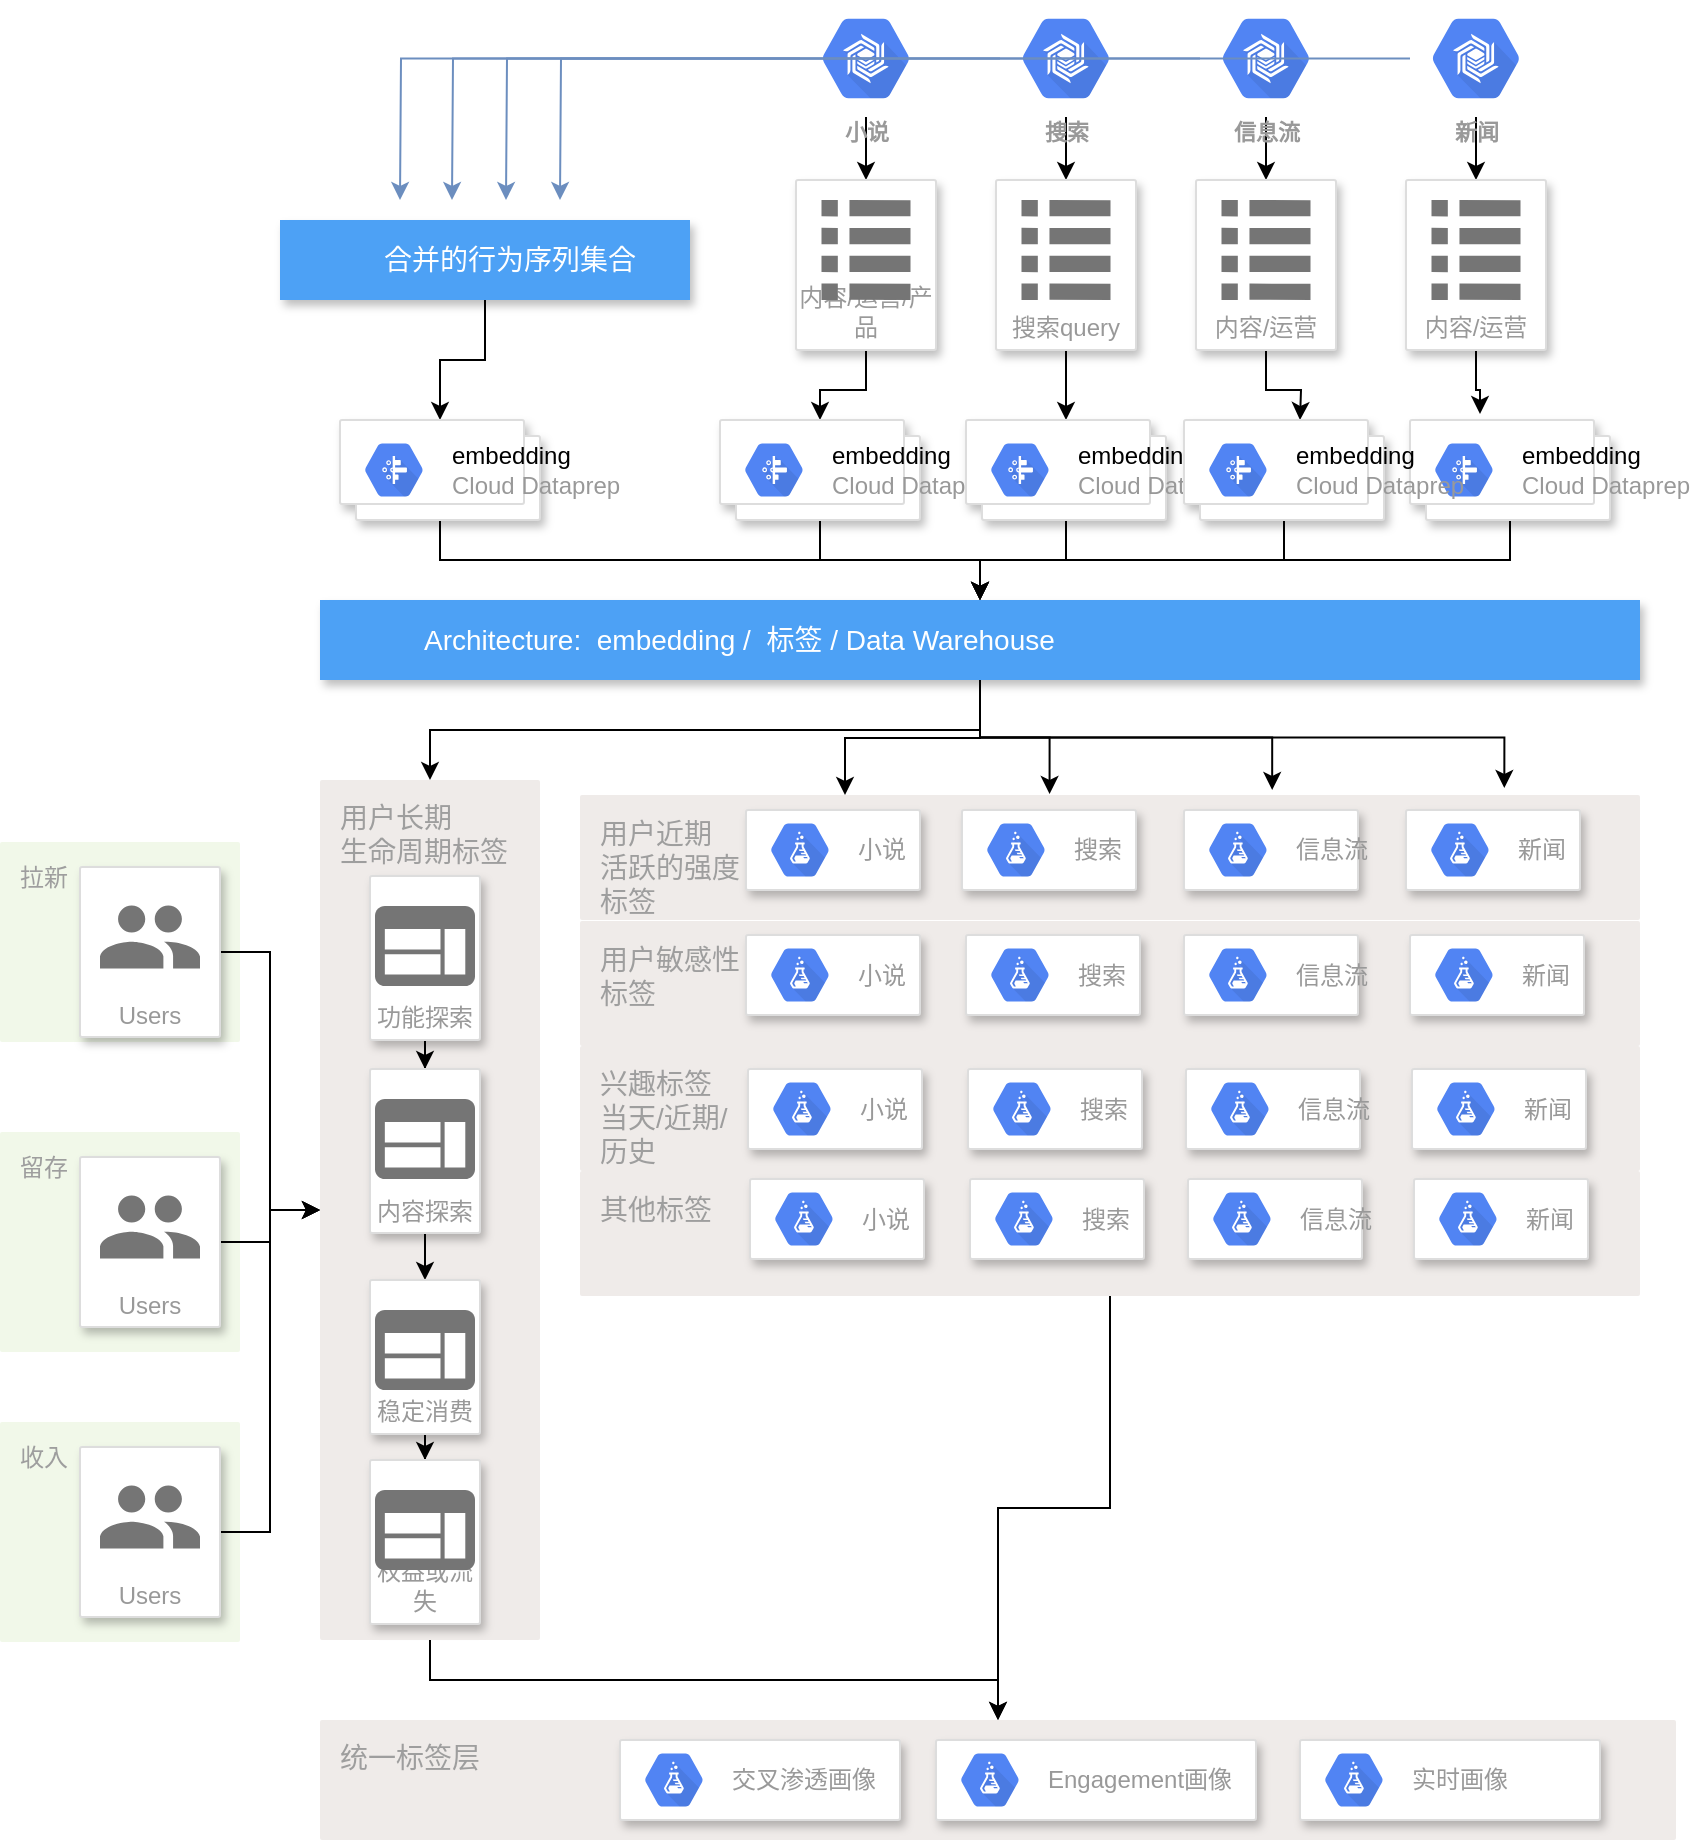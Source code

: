 <mxfile version="15.7.3" type="github">
  <diagram id="f106602c-feb2-e66a-4537-3a34d633f6aa" name="Page-1">
    <mxGraphModel dx="1387" dy="1957" grid="1" gridSize="10" guides="1" tooltips="1" connect="1" arrows="1" fold="1" page="1" pageScale="1" pageWidth="1169" pageHeight="827" background="none" math="0" shadow="0">
      <root>
        <mxCell id="0" />
        <mxCell id="1" parent="0" />
        <mxCell id="707" value="拉新" style="rounded=1;absoluteArcSize=1;arcSize=2;html=1;strokeColor=none;gradientColor=none;shadow=0;dashed=0;strokeColor=none;fontSize=12;fontColor=#9E9E9E;align=left;verticalAlign=top;spacing=10;spacingTop=-4;fillColor=#F1F8E9;" parent="1" vertex="1">
          <mxGeometry x="120" y="271" width="120" height="100" as="geometry" />
        </mxCell>
        <mxCell id="ImsG6VLnodtmkn8iDG3J-823" style="edgeStyle=orthogonalEdgeStyle;rounded=0;orthogonalLoop=1;jettySize=auto;html=1;entryX=0.25;entryY=0;entryDx=0;entryDy=0;entryPerimeter=0;fontSize=14;" edge="1" parent="1" source="2" target="ImsG6VLnodtmkn8iDG3J-811">
          <mxGeometry relative="1" as="geometry">
            <Array as="points">
              <mxPoint x="610" y="219" />
              <mxPoint x="543" y="219" />
            </Array>
          </mxGeometry>
        </mxCell>
        <mxCell id="ImsG6VLnodtmkn8iDG3J-825" style="edgeStyle=orthogonalEdgeStyle;rounded=0;orthogonalLoop=1;jettySize=auto;html=1;fontSize=14;entryX=0.653;entryY=-0.04;entryDx=0;entryDy=0;entryPerimeter=0;" edge="1" parent="1" source="2" target="ImsG6VLnodtmkn8iDG3J-811">
          <mxGeometry relative="1" as="geometry">
            <mxPoint x="756" y="223" as="targetPoint" />
          </mxGeometry>
        </mxCell>
        <mxCell id="ImsG6VLnodtmkn8iDG3J-827" style="edgeStyle=orthogonalEdgeStyle;rounded=0;orthogonalLoop=1;jettySize=auto;html=1;entryX=0.872;entryY=-0.056;entryDx=0;entryDy=0;entryPerimeter=0;fontSize=14;" edge="1" parent="1" source="2" target="ImsG6VLnodtmkn8iDG3J-811">
          <mxGeometry relative="1" as="geometry" />
        </mxCell>
        <mxCell id="ImsG6VLnodtmkn8iDG3J-828" style="edgeStyle=orthogonalEdgeStyle;rounded=0;orthogonalLoop=1;jettySize=auto;html=1;fontSize=14;entryX=0.443;entryY=-0.008;entryDx=0;entryDy=0;entryPerimeter=0;" edge="1" parent="1" source="2" target="ImsG6VLnodtmkn8iDG3J-811">
          <mxGeometry relative="1" as="geometry">
            <mxPoint x="610" y="220" as="targetPoint" />
          </mxGeometry>
        </mxCell>
        <mxCell id="ImsG6VLnodtmkn8iDG3J-829" style="edgeStyle=orthogonalEdgeStyle;rounded=0;orthogonalLoop=1;jettySize=auto;html=1;entryX=0.5;entryY=0;entryDx=0;entryDy=0;entryPerimeter=0;fontSize=14;" edge="1" parent="1" source="2" target="ImsG6VLnodtmkn8iDG3J-796">
          <mxGeometry relative="1" as="geometry" />
        </mxCell>
        <mxCell id="2" value="Architecture: &amp;nbsp;embedding / &amp;nbsp;标签 / Data Warehouse" style="fillColor=#4DA1F5;strokeColor=none;shadow=1;gradientColor=none;fontSize=14;align=left;spacingLeft=50;fontColor=#ffffff;html=1;" parent="1" vertex="1">
          <mxGeometry x="280" y="150" width="660" height="40" as="geometry" />
        </mxCell>
        <mxCell id="ImsG6VLnodtmkn8iDG3J-730" style="edgeStyle=orthogonalEdgeStyle;rounded=0;orthogonalLoop=1;jettySize=auto;html=1;fillColor=#dae8fc;strokeColor=#6c8ebf;" edge="1" parent="1" source="ImsG6VLnodtmkn8iDG3J-719">
          <mxGeometry relative="1" as="geometry">
            <mxPoint x="320" y="-50" as="targetPoint" />
          </mxGeometry>
        </mxCell>
        <mxCell id="ImsG6VLnodtmkn8iDG3J-762" value="" style="edgeStyle=orthogonalEdgeStyle;rounded=0;orthogonalLoop=1;jettySize=auto;html=1;" edge="1" parent="1" source="ImsG6VLnodtmkn8iDG3J-719" target="ImsG6VLnodtmkn8iDG3J-736">
          <mxGeometry relative="1" as="geometry" />
        </mxCell>
        <mxCell id="ImsG6VLnodtmkn8iDG3J-719" value="小说" style="sketch=0;html=1;fillColor=#5184F3;strokeColor=none;verticalAlign=top;labelPosition=center;verticalLabelPosition=bottom;align=center;spacingTop=-6;fontSize=11;fontStyle=1;fontColor=#999999;shape=mxgraph.gcp2.hexIcon;prIcon=cloud_bigtable" vertex="1" parent="1">
          <mxGeometry x="520" y="-150" width="66" height="58.5" as="geometry" />
        </mxCell>
        <mxCell id="ImsG6VLnodtmkn8iDG3J-727" style="edgeStyle=orthogonalEdgeStyle;rounded=0;orthogonalLoop=1;jettySize=auto;html=1;fillColor=#dae8fc;strokeColor=#6c8ebf;" edge="1" parent="1" source="ImsG6VLnodtmkn8iDG3J-722">
          <mxGeometry relative="1" as="geometry">
            <mxPoint x="346" y="-50" as="targetPoint" />
          </mxGeometry>
        </mxCell>
        <mxCell id="ImsG6VLnodtmkn8iDG3J-763" value="" style="edgeStyle=orthogonalEdgeStyle;rounded=0;orthogonalLoop=1;jettySize=auto;html=1;" edge="1" parent="1" source="ImsG6VLnodtmkn8iDG3J-722" target="ImsG6VLnodtmkn8iDG3J-738">
          <mxGeometry relative="1" as="geometry" />
        </mxCell>
        <mxCell id="ImsG6VLnodtmkn8iDG3J-722" value="搜索" style="sketch=0;html=1;fillColor=#5184F3;strokeColor=none;verticalAlign=top;labelPosition=center;verticalLabelPosition=bottom;align=center;spacingTop=-6;fontSize=11;fontStyle=1;fontColor=#999999;shape=mxgraph.gcp2.hexIcon;prIcon=cloud_bigtable" vertex="1" parent="1">
          <mxGeometry x="620" y="-150" width="66" height="58.5" as="geometry" />
        </mxCell>
        <mxCell id="ImsG6VLnodtmkn8iDG3J-728" style="edgeStyle=orthogonalEdgeStyle;rounded=0;orthogonalLoop=1;jettySize=auto;html=1;fillColor=#dae8fc;strokeColor=#6c8ebf;" edge="1" parent="1" source="ImsG6VLnodtmkn8iDG3J-723">
          <mxGeometry relative="1" as="geometry">
            <mxPoint x="373" y="-50" as="targetPoint" />
          </mxGeometry>
        </mxCell>
        <mxCell id="ImsG6VLnodtmkn8iDG3J-764" value="" style="edgeStyle=orthogonalEdgeStyle;rounded=0;orthogonalLoop=1;jettySize=auto;html=1;" edge="1" parent="1" source="ImsG6VLnodtmkn8iDG3J-723" target="ImsG6VLnodtmkn8iDG3J-740">
          <mxGeometry relative="1" as="geometry" />
        </mxCell>
        <mxCell id="ImsG6VLnodtmkn8iDG3J-723" value="信息流" style="sketch=0;html=1;fillColor=#5184F3;strokeColor=none;verticalAlign=top;labelPosition=center;verticalLabelPosition=bottom;align=center;spacingTop=-6;fontSize=11;fontStyle=1;fontColor=#999999;shape=mxgraph.gcp2.hexIcon;prIcon=cloud_bigtable" vertex="1" parent="1">
          <mxGeometry x="720" y="-150" width="66" height="58.5" as="geometry" />
        </mxCell>
        <mxCell id="ImsG6VLnodtmkn8iDG3J-729" style="edgeStyle=orthogonalEdgeStyle;rounded=0;orthogonalLoop=1;jettySize=auto;html=1;fillColor=#dae8fc;strokeColor=#6c8ebf;" edge="1" parent="1" source="ImsG6VLnodtmkn8iDG3J-724">
          <mxGeometry relative="1" as="geometry">
            <mxPoint x="400" y="-50" as="targetPoint" />
          </mxGeometry>
        </mxCell>
        <mxCell id="ImsG6VLnodtmkn8iDG3J-765" value="" style="edgeStyle=orthogonalEdgeStyle;rounded=0;orthogonalLoop=1;jettySize=auto;html=1;" edge="1" parent="1" source="ImsG6VLnodtmkn8iDG3J-724" target="ImsG6VLnodtmkn8iDG3J-742">
          <mxGeometry relative="1" as="geometry" />
        </mxCell>
        <mxCell id="ImsG6VLnodtmkn8iDG3J-724" value="新闻" style="sketch=0;html=1;fillColor=#5184F3;strokeColor=none;verticalAlign=top;labelPosition=center;verticalLabelPosition=bottom;align=center;spacingTop=-6;fontSize=11;fontStyle=1;fontColor=#999999;shape=mxgraph.gcp2.hexIcon;prIcon=cloud_bigtable" vertex="1" parent="1">
          <mxGeometry x="825" y="-150" width="66" height="58.5" as="geometry" />
        </mxCell>
        <mxCell id="ImsG6VLnodtmkn8iDG3J-772" value="" style="edgeStyle=orthogonalEdgeStyle;rounded=0;orthogonalLoop=1;jettySize=auto;html=1;" edge="1" parent="1" source="ImsG6VLnodtmkn8iDG3J-725" target="ImsG6VLnodtmkn8iDG3J-746">
          <mxGeometry relative="1" as="geometry" />
        </mxCell>
        <mxCell id="ImsG6VLnodtmkn8iDG3J-725" value="合并的行为序列集合" style="fillColor=#4DA1F5;strokeColor=none;shadow=1;gradientColor=none;fontSize=14;align=left;spacingLeft=50;fontColor=#ffffff;html=1;" vertex="1" parent="1">
          <mxGeometry x="260" y="-40" width="205" height="40" as="geometry" />
        </mxCell>
        <mxCell id="ImsG6VLnodtmkn8iDG3J-766" value="" style="edgeStyle=orthogonalEdgeStyle;rounded=0;orthogonalLoop=1;jettySize=auto;html=1;" edge="1" parent="1" source="ImsG6VLnodtmkn8iDG3J-736" target="ImsG6VLnodtmkn8iDG3J-760">
          <mxGeometry relative="1" as="geometry" />
        </mxCell>
        <mxCell id="ImsG6VLnodtmkn8iDG3J-736" value="内容/运营/产品" style="strokeColor=#dddddd;shadow=1;strokeWidth=1;rounded=1;absoluteArcSize=1;arcSize=2;labelPosition=center;verticalLabelPosition=middle;align=center;verticalAlign=bottom;spacingLeft=0;fontColor=#999999;fontSize=12;whiteSpace=wrap;spacingBottom=2;" vertex="1" parent="1">
          <mxGeometry x="518" y="-60" width="70" height="85" as="geometry" />
        </mxCell>
        <mxCell id="ImsG6VLnodtmkn8iDG3J-737" value="" style="sketch=0;dashed=0;connectable=0;html=1;fillColor=#757575;strokeColor=none;shape=mxgraph.gcp2.list;part=1;align=left;" vertex="1" parent="ImsG6VLnodtmkn8iDG3J-736">
          <mxGeometry x="0.5" width="44.5" height="50" relative="1" as="geometry">
            <mxPoint x="-22.25" y="10" as="offset" />
          </mxGeometry>
        </mxCell>
        <mxCell id="ImsG6VLnodtmkn8iDG3J-777" value="" style="edgeStyle=orthogonalEdgeStyle;rounded=0;orthogonalLoop=1;jettySize=auto;html=1;" edge="1" parent="1" source="ImsG6VLnodtmkn8iDG3J-738" target="ImsG6VLnodtmkn8iDG3J-773">
          <mxGeometry relative="1" as="geometry" />
        </mxCell>
        <mxCell id="ImsG6VLnodtmkn8iDG3J-738" value="搜索query" style="strokeColor=#dddddd;shadow=1;strokeWidth=1;rounded=1;absoluteArcSize=1;arcSize=2;labelPosition=center;verticalLabelPosition=middle;align=center;verticalAlign=bottom;spacingLeft=0;fontColor=#999999;fontSize=12;whiteSpace=wrap;spacingBottom=2;" vertex="1" parent="1">
          <mxGeometry x="618" y="-60" width="70" height="85" as="geometry" />
        </mxCell>
        <mxCell id="ImsG6VLnodtmkn8iDG3J-739" value="" style="sketch=0;dashed=0;connectable=0;html=1;fillColor=#757575;strokeColor=none;shape=mxgraph.gcp2.list;part=1;align=left;" vertex="1" parent="ImsG6VLnodtmkn8iDG3J-738">
          <mxGeometry x="0.5" width="44.5" height="50" relative="1" as="geometry">
            <mxPoint x="-22.25" y="10" as="offset" />
          </mxGeometry>
        </mxCell>
        <mxCell id="ImsG6VLnodtmkn8iDG3J-768" value="" style="edgeStyle=orthogonalEdgeStyle;rounded=0;orthogonalLoop=1;jettySize=auto;html=1;" edge="1" parent="1" source="ImsG6VLnodtmkn8iDG3J-740">
          <mxGeometry relative="1" as="geometry">
            <mxPoint x="770" y="60" as="targetPoint" />
          </mxGeometry>
        </mxCell>
        <mxCell id="ImsG6VLnodtmkn8iDG3J-740" value="内容/运营" style="strokeColor=#dddddd;shadow=1;strokeWidth=1;rounded=1;absoluteArcSize=1;arcSize=2;labelPosition=center;verticalLabelPosition=middle;align=center;verticalAlign=bottom;spacingLeft=0;fontColor=#999999;fontSize=12;whiteSpace=wrap;spacingBottom=2;" vertex="1" parent="1">
          <mxGeometry x="718" y="-60" width="70" height="85" as="geometry" />
        </mxCell>
        <mxCell id="ImsG6VLnodtmkn8iDG3J-741" value="" style="sketch=0;dashed=0;connectable=0;html=1;fillColor=#757575;strokeColor=none;shape=mxgraph.gcp2.list;part=1;align=left;" vertex="1" parent="ImsG6VLnodtmkn8iDG3J-740">
          <mxGeometry x="0.5" width="44.5" height="50" relative="1" as="geometry">
            <mxPoint x="-22.25" y="10" as="offset" />
          </mxGeometry>
        </mxCell>
        <mxCell id="ImsG6VLnodtmkn8iDG3J-771" style="edgeStyle=orthogonalEdgeStyle;rounded=0;orthogonalLoop=1;jettySize=auto;html=1;entryX=0.35;entryY=-0.06;entryDx=0;entryDy=0;entryPerimeter=0;" edge="1" parent="1" source="ImsG6VLnodtmkn8iDG3J-742" target="ImsG6VLnodtmkn8iDG3J-754">
          <mxGeometry relative="1" as="geometry" />
        </mxCell>
        <mxCell id="ImsG6VLnodtmkn8iDG3J-742" value="内容/运营" style="strokeColor=#dddddd;shadow=1;strokeWidth=1;rounded=1;absoluteArcSize=1;arcSize=2;labelPosition=center;verticalLabelPosition=middle;align=center;verticalAlign=bottom;spacingLeft=0;fontColor=#999999;fontSize=12;whiteSpace=wrap;spacingBottom=2;" vertex="1" parent="1">
          <mxGeometry x="823" y="-60" width="70" height="85" as="geometry" />
        </mxCell>
        <mxCell id="ImsG6VLnodtmkn8iDG3J-743" value="" style="sketch=0;dashed=0;connectable=0;html=1;fillColor=#757575;strokeColor=none;shape=mxgraph.gcp2.list;part=1;align=left;" vertex="1" parent="ImsG6VLnodtmkn8iDG3J-742">
          <mxGeometry x="0.5" width="44.5" height="50" relative="1" as="geometry">
            <mxPoint x="-22.25" y="10" as="offset" />
          </mxGeometry>
        </mxCell>
        <mxCell id="ImsG6VLnodtmkn8iDG3J-791" value="" style="edgeStyle=orthogonalEdgeStyle;rounded=0;orthogonalLoop=1;jettySize=auto;html=1;" edge="1" parent="1" source="ImsG6VLnodtmkn8iDG3J-746" target="2">
          <mxGeometry relative="1" as="geometry" />
        </mxCell>
        <mxCell id="ImsG6VLnodtmkn8iDG3J-746" value="" style="shape=mxgraph.gcp2.doubleRect;strokeColor=#dddddd;shadow=1;strokeWidth=1;align=left;" vertex="1" parent="1">
          <mxGeometry x="290" y="60" width="100" height="50" as="geometry" />
        </mxCell>
        <mxCell id="ImsG6VLnodtmkn8iDG3J-747" value="&lt;font color=&quot;#000000&quot;&gt;&lt;span&gt;embedding&lt;/span&gt;&lt;/font&gt;&lt;br&gt;Cloud Dataprep" style="sketch=0;dashed=0;connectable=0;html=1;fillColor=#5184F3;strokeColor=none;shape=mxgraph.gcp2.hexIcon;prIcon=cloud_dataprep;part=1;labelPosition=right;verticalLabelPosition=middle;align=left;verticalAlign=middle;spacingLeft=5;fontColor=#999999;fontSize=12;" vertex="1" parent="ImsG6VLnodtmkn8iDG3J-746">
          <mxGeometry y="0.5" width="44" height="39" relative="1" as="geometry">
            <mxPoint x="5" y="-19.5" as="offset" />
          </mxGeometry>
        </mxCell>
        <mxCell id="ImsG6VLnodtmkn8iDG3J-795" value="" style="edgeStyle=orthogonalEdgeStyle;rounded=0;orthogonalLoop=1;jettySize=auto;html=1;" edge="1" parent="1" source="ImsG6VLnodtmkn8iDG3J-754" target="2">
          <mxGeometry relative="1" as="geometry" />
        </mxCell>
        <mxCell id="ImsG6VLnodtmkn8iDG3J-754" value="" style="shape=mxgraph.gcp2.doubleRect;strokeColor=#dddddd;shadow=1;strokeWidth=1;align=left;" vertex="1" parent="1">
          <mxGeometry x="825" y="60" width="100" height="50" as="geometry" />
        </mxCell>
        <mxCell id="ImsG6VLnodtmkn8iDG3J-755" value="&lt;font color=&quot;#000000&quot;&gt;&lt;span&gt;embedding&lt;/span&gt;&lt;/font&gt;&lt;br&gt;Cloud Dataprep" style="sketch=0;dashed=0;connectable=0;html=1;fillColor=#5184F3;strokeColor=none;shape=mxgraph.gcp2.hexIcon;prIcon=cloud_dataprep;part=1;labelPosition=right;verticalLabelPosition=middle;align=left;verticalAlign=middle;spacingLeft=5;fontColor=#999999;fontSize=12;" vertex="1" parent="ImsG6VLnodtmkn8iDG3J-754">
          <mxGeometry y="0.5" width="44" height="39" relative="1" as="geometry">
            <mxPoint x="5" y="-19.5" as="offset" />
          </mxGeometry>
        </mxCell>
        <mxCell id="ImsG6VLnodtmkn8iDG3J-792" value="" style="edgeStyle=orthogonalEdgeStyle;rounded=0;orthogonalLoop=1;jettySize=auto;html=1;" edge="1" parent="1" source="ImsG6VLnodtmkn8iDG3J-760" target="2">
          <mxGeometry relative="1" as="geometry" />
        </mxCell>
        <mxCell id="ImsG6VLnodtmkn8iDG3J-760" value="" style="shape=mxgraph.gcp2.doubleRect;strokeColor=#dddddd;shadow=1;strokeWidth=1;align=left;" vertex="1" parent="1">
          <mxGeometry x="480" y="60" width="100" height="50" as="geometry" />
        </mxCell>
        <mxCell id="ImsG6VLnodtmkn8iDG3J-761" value="&lt;font color=&quot;#000000&quot;&gt;&lt;span&gt;embedding&lt;/span&gt;&lt;/font&gt;&lt;br&gt;Cloud Dataprep" style="sketch=0;dashed=0;connectable=0;html=1;fillColor=#5184F3;strokeColor=none;shape=mxgraph.gcp2.hexIcon;prIcon=cloud_dataprep;part=1;labelPosition=right;verticalLabelPosition=middle;align=left;verticalAlign=middle;spacingLeft=5;fontColor=#999999;fontSize=12;" vertex="1" parent="ImsG6VLnodtmkn8iDG3J-760">
          <mxGeometry y="0.5" width="44" height="39" relative="1" as="geometry">
            <mxPoint x="5" y="-19.5" as="offset" />
          </mxGeometry>
        </mxCell>
        <mxCell id="ImsG6VLnodtmkn8iDG3J-793" value="" style="edgeStyle=orthogonalEdgeStyle;rounded=0;orthogonalLoop=1;jettySize=auto;html=1;" edge="1" parent="1" source="ImsG6VLnodtmkn8iDG3J-773" target="2">
          <mxGeometry relative="1" as="geometry" />
        </mxCell>
        <mxCell id="ImsG6VLnodtmkn8iDG3J-773" value="" style="shape=mxgraph.gcp2.doubleRect;strokeColor=#dddddd;shadow=1;strokeWidth=1;align=left;" vertex="1" parent="1">
          <mxGeometry x="603" y="60" width="100" height="50" as="geometry" />
        </mxCell>
        <mxCell id="ImsG6VLnodtmkn8iDG3J-774" value="&lt;font color=&quot;#000000&quot;&gt;&lt;span&gt;embedding&lt;/span&gt;&lt;/font&gt;&lt;br&gt;Cloud Dataprep" style="sketch=0;dashed=0;connectable=0;html=1;fillColor=#5184F3;strokeColor=none;shape=mxgraph.gcp2.hexIcon;prIcon=cloud_dataprep;part=1;labelPosition=right;verticalLabelPosition=middle;align=left;verticalAlign=middle;spacingLeft=5;fontColor=#999999;fontSize=12;" vertex="1" parent="ImsG6VLnodtmkn8iDG3J-773">
          <mxGeometry y="0.5" width="44" height="39" relative="1" as="geometry">
            <mxPoint x="5" y="-19.5" as="offset" />
          </mxGeometry>
        </mxCell>
        <mxCell id="ImsG6VLnodtmkn8iDG3J-794" value="" style="edgeStyle=orthogonalEdgeStyle;rounded=0;orthogonalLoop=1;jettySize=auto;html=1;" edge="1" parent="1" source="ImsG6VLnodtmkn8iDG3J-775" target="2">
          <mxGeometry relative="1" as="geometry" />
        </mxCell>
        <mxCell id="ImsG6VLnodtmkn8iDG3J-775" value="" style="shape=mxgraph.gcp2.doubleRect;strokeColor=#dddddd;shadow=1;strokeWidth=1;align=left;" vertex="1" parent="1">
          <mxGeometry x="712" y="60" width="100" height="50" as="geometry" />
        </mxCell>
        <mxCell id="ImsG6VLnodtmkn8iDG3J-776" value="&lt;font color=&quot;#000000&quot;&gt;&lt;span&gt;embedding&lt;/span&gt;&lt;/font&gt;&lt;br&gt;Cloud Dataprep" style="sketch=0;dashed=0;connectable=0;html=1;fillColor=#5184F3;strokeColor=none;shape=mxgraph.gcp2.hexIcon;prIcon=cloud_dataprep;part=1;labelPosition=right;verticalLabelPosition=middle;align=left;verticalAlign=middle;spacingLeft=5;fontColor=#999999;fontSize=12;" vertex="1" parent="ImsG6VLnodtmkn8iDG3J-775">
          <mxGeometry y="0.5" width="44" height="39" relative="1" as="geometry">
            <mxPoint x="5" y="-19.5" as="offset" />
          </mxGeometry>
        </mxCell>
        <mxCell id="ImsG6VLnodtmkn8iDG3J-866" style="edgeStyle=orthogonalEdgeStyle;rounded=0;orthogonalLoop=1;jettySize=auto;html=1;entryX=0;entryY=0.5;entryDx=0;entryDy=0;entryPerimeter=0;fontSize=14;" edge="1" parent="1" source="ImsG6VLnodtmkn8iDG3J-780" target="ImsG6VLnodtmkn8iDG3J-796">
          <mxGeometry relative="1" as="geometry" />
        </mxCell>
        <mxCell id="ImsG6VLnodtmkn8iDG3J-780" value="Users" style="strokeColor=#dddddd;shadow=1;strokeWidth=1;rounded=1;absoluteArcSize=1;arcSize=2;labelPosition=center;verticalLabelPosition=middle;align=center;verticalAlign=bottom;spacingLeft=0;fontColor=#999999;fontSize=12;whiteSpace=wrap;spacingBottom=2;" vertex="1" parent="1">
          <mxGeometry x="160" y="283.5" width="70" height="85" as="geometry" />
        </mxCell>
        <mxCell id="ImsG6VLnodtmkn8iDG3J-781" value="" style="sketch=0;dashed=0;connectable=0;html=1;fillColor=#757575;strokeColor=none;shape=mxgraph.gcp2.users;part=1;align=left;" vertex="1" parent="ImsG6VLnodtmkn8iDG3J-780">
          <mxGeometry x="0.5" width="50" height="31.5" relative="1" as="geometry">
            <mxPoint x="-25" y="19.25" as="offset" />
          </mxGeometry>
        </mxCell>
        <mxCell id="ImsG6VLnodtmkn8iDG3J-782" value="留存" style="rounded=1;absoluteArcSize=1;arcSize=2;html=1;strokeColor=none;gradientColor=none;shadow=0;dashed=0;strokeColor=none;fontSize=12;fontColor=#9E9E9E;align=left;verticalAlign=top;spacing=10;spacingTop=-4;fillColor=#F1F8E9;" vertex="1" parent="1">
          <mxGeometry x="120" y="416" width="120" height="110" as="geometry" />
        </mxCell>
        <mxCell id="ImsG6VLnodtmkn8iDG3J-865" style="edgeStyle=orthogonalEdgeStyle;rounded=0;orthogonalLoop=1;jettySize=auto;html=1;entryX=0;entryY=0.5;entryDx=0;entryDy=0;entryPerimeter=0;fontSize=14;" edge="1" parent="1" source="ImsG6VLnodtmkn8iDG3J-783" target="ImsG6VLnodtmkn8iDG3J-796">
          <mxGeometry relative="1" as="geometry" />
        </mxCell>
        <mxCell id="ImsG6VLnodtmkn8iDG3J-783" value="Users" style="strokeColor=#dddddd;shadow=1;strokeWidth=1;rounded=1;absoluteArcSize=1;arcSize=2;labelPosition=center;verticalLabelPosition=middle;align=center;verticalAlign=bottom;spacingLeft=0;fontColor=#999999;fontSize=12;whiteSpace=wrap;spacingBottom=2;" vertex="1" parent="1">
          <mxGeometry x="160" y="428.5" width="70" height="85" as="geometry" />
        </mxCell>
        <mxCell id="ImsG6VLnodtmkn8iDG3J-784" value="" style="sketch=0;dashed=0;connectable=0;html=1;fillColor=#757575;strokeColor=none;shape=mxgraph.gcp2.users;part=1;align=left;" vertex="1" parent="ImsG6VLnodtmkn8iDG3J-783">
          <mxGeometry x="0.5" width="50" height="31.5" relative="1" as="geometry">
            <mxPoint x="-25" y="19.25" as="offset" />
          </mxGeometry>
        </mxCell>
        <mxCell id="ImsG6VLnodtmkn8iDG3J-785" value="收入" style="rounded=1;absoluteArcSize=1;arcSize=2;html=1;strokeColor=none;gradientColor=none;shadow=0;dashed=0;strokeColor=none;fontSize=12;fontColor=#9E9E9E;align=left;verticalAlign=top;spacing=10;spacingTop=-4;fillColor=#F1F8E9;" vertex="1" parent="1">
          <mxGeometry x="120" y="561" width="120" height="110" as="geometry" />
        </mxCell>
        <mxCell id="ImsG6VLnodtmkn8iDG3J-864" style="edgeStyle=orthogonalEdgeStyle;rounded=0;orthogonalLoop=1;jettySize=auto;html=1;entryX=0;entryY=0.5;entryDx=0;entryDy=0;entryPerimeter=0;fontSize=14;" edge="1" parent="1" source="ImsG6VLnodtmkn8iDG3J-786" target="ImsG6VLnodtmkn8iDG3J-796">
          <mxGeometry relative="1" as="geometry" />
        </mxCell>
        <mxCell id="ImsG6VLnodtmkn8iDG3J-786" value="Users" style="strokeColor=#dddddd;shadow=1;strokeWidth=1;rounded=1;absoluteArcSize=1;arcSize=2;labelPosition=center;verticalLabelPosition=middle;align=center;verticalAlign=bottom;spacingLeft=0;fontColor=#999999;fontSize=12;whiteSpace=wrap;spacingBottom=2;" vertex="1" parent="1">
          <mxGeometry x="160" y="573.5" width="70" height="85" as="geometry" />
        </mxCell>
        <mxCell id="ImsG6VLnodtmkn8iDG3J-787" value="" style="sketch=0;dashed=0;connectable=0;html=1;fillColor=#757575;strokeColor=none;shape=mxgraph.gcp2.users;part=1;align=left;" vertex="1" parent="ImsG6VLnodtmkn8iDG3J-786">
          <mxGeometry x="0.5" width="50" height="31.5" relative="1" as="geometry">
            <mxPoint x="-25" y="19.25" as="offset" />
          </mxGeometry>
        </mxCell>
        <mxCell id="ImsG6VLnodtmkn8iDG3J-849" style="edgeStyle=orthogonalEdgeStyle;rounded=0;orthogonalLoop=1;jettySize=auto;html=1;exitX=0.5;exitY=0;exitDx=0;exitDy=0;exitPerimeter=0;fontSize=14;" edge="1" parent="1" source="ImsG6VLnodtmkn8iDG3J-796">
          <mxGeometry relative="1" as="geometry">
            <mxPoint x="335" y="240" as="targetPoint" />
          </mxGeometry>
        </mxCell>
        <mxCell id="ImsG6VLnodtmkn8iDG3J-868" style="edgeStyle=orthogonalEdgeStyle;rounded=0;orthogonalLoop=1;jettySize=auto;html=1;fontSize=14;" edge="1" parent="1" source="ImsG6VLnodtmkn8iDG3J-796" target="ImsG6VLnodtmkn8iDG3J-850">
          <mxGeometry relative="1" as="geometry" />
        </mxCell>
        <mxCell id="ImsG6VLnodtmkn8iDG3J-796" value="&lt;font style=&quot;font-size: 14px&quot;&gt;用户长期&lt;br&gt;生命周期标签&lt;/font&gt;" style="sketch=0;points=[[0,0,0],[0.25,0,0],[0.5,0,0],[0.75,0,0],[1,0,0],[1,0.25,0],[1,0.5,0],[1,0.75,0],[1,1,0],[0.75,1,0],[0.5,1,0],[0.25,1,0],[0,1,0],[0,0.75,0],[0,0.5,0],[0,0.25,0]];rounded=1;absoluteArcSize=1;arcSize=2;html=1;strokeColor=none;gradientColor=none;shadow=0;dashed=0;fontSize=12;fontColor=#9E9E9E;align=left;verticalAlign=top;spacing=10;spacingTop=-4;fillColor=#EFEBE9;" vertex="1" parent="1">
          <mxGeometry x="280" y="240" width="110" height="430" as="geometry" />
        </mxCell>
        <mxCell id="ImsG6VLnodtmkn8iDG3J-803" value="" style="edgeStyle=orthogonalEdgeStyle;rounded=0;orthogonalLoop=1;jettySize=auto;html=1;fontSize=14;" edge="1" parent="1" source="ImsG6VLnodtmkn8iDG3J-799" target="ImsG6VLnodtmkn8iDG3J-801">
          <mxGeometry relative="1" as="geometry" />
        </mxCell>
        <mxCell id="ImsG6VLnodtmkn8iDG3J-799" value="功能探索" style="strokeColor=#dddddd;shadow=1;strokeWidth=1;rounded=1;absoluteArcSize=1;arcSize=2;labelPosition=center;verticalLabelPosition=middle;align=center;verticalAlign=bottom;spacingLeft=0;fontColor=#999999;fontSize=12;whiteSpace=wrap;spacingBottom=2;" vertex="1" parent="1">
          <mxGeometry x="305" y="288" width="55" height="82" as="geometry" />
        </mxCell>
        <mxCell id="ImsG6VLnodtmkn8iDG3J-800" value="" style="sketch=0;dashed=0;connectable=0;html=1;fillColor=#757575;strokeColor=none;shape=mxgraph.gcp2.application;part=1;fontSize=14;align=left;" vertex="1" parent="ImsG6VLnodtmkn8iDG3J-799">
          <mxGeometry x="0.5" width="50" height="40" relative="1" as="geometry">
            <mxPoint x="-25" y="15" as="offset" />
          </mxGeometry>
        </mxCell>
        <mxCell id="ImsG6VLnodtmkn8iDG3J-806" value="" style="edgeStyle=orthogonalEdgeStyle;rounded=0;orthogonalLoop=1;jettySize=auto;html=1;fontSize=14;" edge="1" parent="1" source="ImsG6VLnodtmkn8iDG3J-801" target="ImsG6VLnodtmkn8iDG3J-804">
          <mxGeometry relative="1" as="geometry" />
        </mxCell>
        <mxCell id="ImsG6VLnodtmkn8iDG3J-801" value="内容探索" style="strokeColor=#dddddd;shadow=1;strokeWidth=1;rounded=1;absoluteArcSize=1;arcSize=2;labelPosition=center;verticalLabelPosition=middle;align=center;verticalAlign=bottom;spacingLeft=0;fontColor=#999999;fontSize=12;whiteSpace=wrap;spacingBottom=2;" vertex="1" parent="1">
          <mxGeometry x="305" y="384.5" width="55" height="82" as="geometry" />
        </mxCell>
        <mxCell id="ImsG6VLnodtmkn8iDG3J-802" value="" style="sketch=0;dashed=0;connectable=0;html=1;fillColor=#757575;strokeColor=none;shape=mxgraph.gcp2.application;part=1;fontSize=14;align=left;" vertex="1" parent="ImsG6VLnodtmkn8iDG3J-801">
          <mxGeometry x="0.5" width="50" height="40" relative="1" as="geometry">
            <mxPoint x="-25" y="15" as="offset" />
          </mxGeometry>
        </mxCell>
        <mxCell id="ImsG6VLnodtmkn8iDG3J-809" value="" style="edgeStyle=orthogonalEdgeStyle;rounded=0;orthogonalLoop=1;jettySize=auto;html=1;fontSize=14;" edge="1" parent="1" source="ImsG6VLnodtmkn8iDG3J-804" target="ImsG6VLnodtmkn8iDG3J-807">
          <mxGeometry relative="1" as="geometry" />
        </mxCell>
        <mxCell id="ImsG6VLnodtmkn8iDG3J-804" value="稳定消费" style="strokeColor=#dddddd;shadow=1;strokeWidth=1;rounded=1;absoluteArcSize=1;arcSize=2;labelPosition=center;verticalLabelPosition=middle;align=center;verticalAlign=bottom;spacingLeft=0;fontColor=#999999;fontSize=12;whiteSpace=wrap;spacingBottom=2;" vertex="1" parent="1">
          <mxGeometry x="305" y="490" width="55" height="77" as="geometry" />
        </mxCell>
        <mxCell id="ImsG6VLnodtmkn8iDG3J-805" value="" style="sketch=0;dashed=0;connectable=0;html=1;fillColor=#757575;strokeColor=none;shape=mxgraph.gcp2.application;part=1;fontSize=14;align=left;" vertex="1" parent="ImsG6VLnodtmkn8iDG3J-804">
          <mxGeometry x="0.5" width="50" height="40" relative="1" as="geometry">
            <mxPoint x="-25" y="15" as="offset" />
          </mxGeometry>
        </mxCell>
        <mxCell id="ImsG6VLnodtmkn8iDG3J-807" value="权益或流失" style="strokeColor=#dddddd;shadow=1;strokeWidth=1;rounded=1;absoluteArcSize=1;arcSize=2;labelPosition=center;verticalLabelPosition=middle;align=center;verticalAlign=bottom;spacingLeft=0;fontColor=#999999;fontSize=12;whiteSpace=wrap;spacingBottom=2;" vertex="1" parent="1">
          <mxGeometry x="305" y="580" width="55" height="82" as="geometry" />
        </mxCell>
        <mxCell id="ImsG6VLnodtmkn8iDG3J-808" value="" style="sketch=0;dashed=0;connectable=0;html=1;fillColor=#757575;strokeColor=none;shape=mxgraph.gcp2.application;part=1;fontSize=14;align=left;" vertex="1" parent="ImsG6VLnodtmkn8iDG3J-807">
          <mxGeometry x="0.5" width="50" height="40" relative="1" as="geometry">
            <mxPoint x="-25" y="15" as="offset" />
          </mxGeometry>
        </mxCell>
        <mxCell id="ImsG6VLnodtmkn8iDG3J-811" value="&lt;font style=&quot;font-size: 14px&quot;&gt;用户近期&lt;br&gt;活跃的强度&lt;br&gt;标签&lt;br&gt;&lt;br&gt;&lt;br&gt;&lt;/font&gt;" style="sketch=0;points=[[0,0,0],[0.25,0,0],[0.5,0,0],[0.75,0,0],[1,0,0],[1,0.25,0],[1,0.5,0],[1,0.75,0],[1,1,0],[0.75,1,0],[0.5,1,0],[0.25,1,0],[0,1,0],[0,0.75,0],[0,0.5,0],[0,0.25,0]];rounded=1;absoluteArcSize=1;arcSize=2;html=1;strokeColor=none;gradientColor=none;shadow=0;dashed=0;fontSize=12;fontColor=#9E9E9E;align=left;verticalAlign=top;spacing=10;spacingTop=-4;fillColor=#EFEBE9;" vertex="1" parent="1">
          <mxGeometry x="410" y="247.5" width="530" height="62.5" as="geometry" />
        </mxCell>
        <mxCell id="ImsG6VLnodtmkn8iDG3J-815" value="" style="strokeColor=#dddddd;shadow=1;strokeWidth=1;rounded=1;absoluteArcSize=1;arcSize=2;fontSize=14;align=left;" vertex="1" parent="1">
          <mxGeometry x="493" y="255" width="87" height="40" as="geometry" />
        </mxCell>
        <mxCell id="ImsG6VLnodtmkn8iDG3J-816" value="小说" style="sketch=0;dashed=0;connectable=0;html=1;fillColor=#5184F3;strokeColor=none;shape=mxgraph.gcp2.hexIcon;prIcon=cloud_datalab;part=1;labelPosition=right;verticalLabelPosition=middle;align=left;verticalAlign=middle;spacingLeft=5;fontColor=#999999;fontSize=12;" vertex="1" parent="ImsG6VLnodtmkn8iDG3J-815">
          <mxGeometry y="0.5" width="44" height="39" relative="1" as="geometry">
            <mxPoint x="5" y="-19.5" as="offset" />
          </mxGeometry>
        </mxCell>
        <mxCell id="ImsG6VLnodtmkn8iDG3J-817" value="" style="strokeColor=#dddddd;shadow=1;strokeWidth=1;rounded=1;absoluteArcSize=1;arcSize=2;fontSize=14;align=left;" vertex="1" parent="1">
          <mxGeometry x="823" y="255" width="87" height="40" as="geometry" />
        </mxCell>
        <mxCell id="ImsG6VLnodtmkn8iDG3J-818" value="新闻" style="sketch=0;dashed=0;connectable=0;html=1;fillColor=#5184F3;strokeColor=none;shape=mxgraph.gcp2.hexIcon;prIcon=cloud_datalab;part=1;labelPosition=right;verticalLabelPosition=middle;align=left;verticalAlign=middle;spacingLeft=5;fontColor=#999999;fontSize=12;" vertex="1" parent="ImsG6VLnodtmkn8iDG3J-817">
          <mxGeometry y="0.5" width="44" height="39" relative="1" as="geometry">
            <mxPoint x="5" y="-19.5" as="offset" />
          </mxGeometry>
        </mxCell>
        <mxCell id="ImsG6VLnodtmkn8iDG3J-819" value="" style="strokeColor=#dddddd;shadow=1;strokeWidth=1;rounded=1;absoluteArcSize=1;arcSize=2;fontSize=14;align=left;" vertex="1" parent="1">
          <mxGeometry x="712" y="255" width="87" height="40" as="geometry" />
        </mxCell>
        <mxCell id="ImsG6VLnodtmkn8iDG3J-820" value="信息流" style="sketch=0;dashed=0;connectable=0;html=1;fillColor=#5184F3;strokeColor=none;shape=mxgraph.gcp2.hexIcon;prIcon=cloud_datalab;part=1;labelPosition=right;verticalLabelPosition=middle;align=left;verticalAlign=middle;spacingLeft=5;fontColor=#999999;fontSize=12;" vertex="1" parent="ImsG6VLnodtmkn8iDG3J-819">
          <mxGeometry y="0.5" width="44" height="39" relative="1" as="geometry">
            <mxPoint x="5" y="-19.5" as="offset" />
          </mxGeometry>
        </mxCell>
        <mxCell id="ImsG6VLnodtmkn8iDG3J-821" value="" style="strokeColor=#dddddd;shadow=1;strokeWidth=1;rounded=1;absoluteArcSize=1;arcSize=2;fontSize=14;align=left;" vertex="1" parent="1">
          <mxGeometry x="601" y="255" width="87" height="40" as="geometry" />
        </mxCell>
        <mxCell id="ImsG6VLnodtmkn8iDG3J-822" value="搜索" style="sketch=0;dashed=0;connectable=0;html=1;fillColor=#5184F3;strokeColor=none;shape=mxgraph.gcp2.hexIcon;prIcon=cloud_datalab;part=1;labelPosition=right;verticalLabelPosition=middle;align=left;verticalAlign=middle;spacingLeft=5;fontColor=#999999;fontSize=12;" vertex="1" parent="ImsG6VLnodtmkn8iDG3J-821">
          <mxGeometry y="0.5" width="44" height="39" relative="1" as="geometry">
            <mxPoint x="5" y="-19.5" as="offset" />
          </mxGeometry>
        </mxCell>
        <mxCell id="ImsG6VLnodtmkn8iDG3J-830" value="&lt;font style=&quot;font-size: 14px&quot;&gt;用户敏感性&lt;br&gt;标签&lt;br&gt;&lt;/font&gt;" style="sketch=0;points=[[0,0,0],[0.25,0,0],[0.5,0,0],[0.75,0,0],[1,0,0],[1,0.25,0],[1,0.5,0],[1,0.75,0],[1,1,0],[0.75,1,0],[0.5,1,0],[0.25,1,0],[0,1,0],[0,0.75,0],[0,0.5,0],[0,0.25,0]];rounded=1;absoluteArcSize=1;arcSize=2;html=1;strokeColor=none;gradientColor=none;shadow=0;dashed=0;fontSize=12;fontColor=#9E9E9E;align=left;verticalAlign=top;spacing=10;spacingTop=-4;fillColor=#EFEBE9;" vertex="1" parent="1">
          <mxGeometry x="410" y="310.5" width="530" height="62.5" as="geometry" />
        </mxCell>
        <mxCell id="ImsG6VLnodtmkn8iDG3J-831" value="" style="strokeColor=#dddddd;shadow=1;strokeWidth=1;rounded=1;absoluteArcSize=1;arcSize=2;fontSize=14;align=left;" vertex="1" parent="1">
          <mxGeometry x="493" y="317.5" width="87" height="40" as="geometry" />
        </mxCell>
        <mxCell id="ImsG6VLnodtmkn8iDG3J-832" value="小说" style="sketch=0;dashed=0;connectable=0;html=1;fillColor=#5184F3;strokeColor=none;shape=mxgraph.gcp2.hexIcon;prIcon=cloud_datalab;part=1;labelPosition=right;verticalLabelPosition=middle;align=left;verticalAlign=middle;spacingLeft=5;fontColor=#999999;fontSize=12;" vertex="1" parent="ImsG6VLnodtmkn8iDG3J-831">
          <mxGeometry y="0.5" width="44" height="39" relative="1" as="geometry">
            <mxPoint x="5" y="-19.5" as="offset" />
          </mxGeometry>
        </mxCell>
        <mxCell id="ImsG6VLnodtmkn8iDG3J-833" value="" style="strokeColor=#dddddd;shadow=1;strokeWidth=1;rounded=1;absoluteArcSize=1;arcSize=2;fontSize=14;align=left;" vertex="1" parent="1">
          <mxGeometry x="825" y="317.5" width="87" height="40" as="geometry" />
        </mxCell>
        <mxCell id="ImsG6VLnodtmkn8iDG3J-834" value="新闻" style="sketch=0;dashed=0;connectable=0;html=1;fillColor=#5184F3;strokeColor=none;shape=mxgraph.gcp2.hexIcon;prIcon=cloud_datalab;part=1;labelPosition=right;verticalLabelPosition=middle;align=left;verticalAlign=middle;spacingLeft=5;fontColor=#999999;fontSize=12;" vertex="1" parent="ImsG6VLnodtmkn8iDG3J-833">
          <mxGeometry y="0.5" width="44" height="39" relative="1" as="geometry">
            <mxPoint x="5" y="-19.5" as="offset" />
          </mxGeometry>
        </mxCell>
        <mxCell id="ImsG6VLnodtmkn8iDG3J-835" value="" style="strokeColor=#dddddd;shadow=1;strokeWidth=1;rounded=1;absoluteArcSize=1;arcSize=2;fontSize=14;align=left;" vertex="1" parent="1">
          <mxGeometry x="712" y="317.5" width="87" height="40" as="geometry" />
        </mxCell>
        <mxCell id="ImsG6VLnodtmkn8iDG3J-836" value="信息流" style="sketch=0;dashed=0;connectable=0;html=1;fillColor=#5184F3;strokeColor=none;shape=mxgraph.gcp2.hexIcon;prIcon=cloud_datalab;part=1;labelPosition=right;verticalLabelPosition=middle;align=left;verticalAlign=middle;spacingLeft=5;fontColor=#999999;fontSize=12;" vertex="1" parent="ImsG6VLnodtmkn8iDG3J-835">
          <mxGeometry y="0.5" width="44" height="39" relative="1" as="geometry">
            <mxPoint x="5" y="-19.5" as="offset" />
          </mxGeometry>
        </mxCell>
        <mxCell id="ImsG6VLnodtmkn8iDG3J-837" value="" style="strokeColor=#dddddd;shadow=1;strokeWidth=1;rounded=1;absoluteArcSize=1;arcSize=2;fontSize=14;align=left;" vertex="1" parent="1">
          <mxGeometry x="603" y="317.5" width="87" height="40" as="geometry" />
        </mxCell>
        <mxCell id="ImsG6VLnodtmkn8iDG3J-838" value="搜索" style="sketch=0;dashed=0;connectable=0;html=1;fillColor=#5184F3;strokeColor=none;shape=mxgraph.gcp2.hexIcon;prIcon=cloud_datalab;part=1;labelPosition=right;verticalLabelPosition=middle;align=left;verticalAlign=middle;spacingLeft=5;fontColor=#999999;fontSize=12;" vertex="1" parent="ImsG6VLnodtmkn8iDG3J-837">
          <mxGeometry y="0.5" width="44" height="39" relative="1" as="geometry">
            <mxPoint x="5" y="-19.5" as="offset" />
          </mxGeometry>
        </mxCell>
        <mxCell id="ImsG6VLnodtmkn8iDG3J-840" value="&lt;font style=&quot;font-size: 14px&quot;&gt;兴趣标签&lt;br&gt;当天/近期/&lt;br&gt;历史&lt;br&gt;&lt;/font&gt;" style="sketch=0;points=[[0,0,0],[0.25,0,0],[0.5,0,0],[0.75,0,0],[1,0,0],[1,0.25,0],[1,0.5,0],[1,0.75,0],[1,1,0],[0.75,1,0],[0.5,1,0],[0.25,1,0],[0,1,0],[0,0.75,0],[0,0.5,0],[0,0.25,0]];rounded=1;absoluteArcSize=1;arcSize=2;html=1;strokeColor=none;gradientColor=none;shadow=0;dashed=0;fontSize=12;fontColor=#9E9E9E;align=left;verticalAlign=top;spacing=10;spacingTop=-4;fillColor=#EFEBE9;" vertex="1" parent="1">
          <mxGeometry x="410" y="373" width="530" height="62.5" as="geometry" />
        </mxCell>
        <mxCell id="ImsG6VLnodtmkn8iDG3J-841" value="" style="strokeColor=#dddddd;shadow=1;strokeWidth=1;rounded=1;absoluteArcSize=1;arcSize=2;fontSize=14;align=left;" vertex="1" parent="1">
          <mxGeometry x="494" y="384.5" width="87" height="40" as="geometry" />
        </mxCell>
        <mxCell id="ImsG6VLnodtmkn8iDG3J-842" value="小说" style="sketch=0;dashed=0;connectable=0;html=1;fillColor=#5184F3;strokeColor=none;shape=mxgraph.gcp2.hexIcon;prIcon=cloud_datalab;part=1;labelPosition=right;verticalLabelPosition=middle;align=left;verticalAlign=middle;spacingLeft=5;fontColor=#999999;fontSize=12;" vertex="1" parent="ImsG6VLnodtmkn8iDG3J-841">
          <mxGeometry y="0.5" width="44" height="39" relative="1" as="geometry">
            <mxPoint x="5" y="-19.5" as="offset" />
          </mxGeometry>
        </mxCell>
        <mxCell id="ImsG6VLnodtmkn8iDG3J-843" value="" style="strokeColor=#dddddd;shadow=1;strokeWidth=1;rounded=1;absoluteArcSize=1;arcSize=2;fontSize=14;align=left;" vertex="1" parent="1">
          <mxGeometry x="826" y="384.5" width="87" height="40" as="geometry" />
        </mxCell>
        <mxCell id="ImsG6VLnodtmkn8iDG3J-844" value="新闻" style="sketch=0;dashed=0;connectable=0;html=1;fillColor=#5184F3;strokeColor=none;shape=mxgraph.gcp2.hexIcon;prIcon=cloud_datalab;part=1;labelPosition=right;verticalLabelPosition=middle;align=left;verticalAlign=middle;spacingLeft=5;fontColor=#999999;fontSize=12;" vertex="1" parent="ImsG6VLnodtmkn8iDG3J-843">
          <mxGeometry y="0.5" width="44" height="39" relative="1" as="geometry">
            <mxPoint x="5" y="-19.5" as="offset" />
          </mxGeometry>
        </mxCell>
        <mxCell id="ImsG6VLnodtmkn8iDG3J-845" value="" style="strokeColor=#dddddd;shadow=1;strokeWidth=1;rounded=1;absoluteArcSize=1;arcSize=2;fontSize=14;align=left;" vertex="1" parent="1">
          <mxGeometry x="713" y="384.5" width="87" height="40" as="geometry" />
        </mxCell>
        <mxCell id="ImsG6VLnodtmkn8iDG3J-846" value="信息流" style="sketch=0;dashed=0;connectable=0;html=1;fillColor=#5184F3;strokeColor=none;shape=mxgraph.gcp2.hexIcon;prIcon=cloud_datalab;part=1;labelPosition=right;verticalLabelPosition=middle;align=left;verticalAlign=middle;spacingLeft=5;fontColor=#999999;fontSize=12;" vertex="1" parent="ImsG6VLnodtmkn8iDG3J-845">
          <mxGeometry y="0.5" width="44" height="39" relative="1" as="geometry">
            <mxPoint x="5" y="-19.5" as="offset" />
          </mxGeometry>
        </mxCell>
        <mxCell id="ImsG6VLnodtmkn8iDG3J-847" value="" style="strokeColor=#dddddd;shadow=1;strokeWidth=1;rounded=1;absoluteArcSize=1;arcSize=2;fontSize=14;align=left;" vertex="1" parent="1">
          <mxGeometry x="604" y="384.5" width="87" height="40" as="geometry" />
        </mxCell>
        <mxCell id="ImsG6VLnodtmkn8iDG3J-848" value="搜索" style="sketch=0;dashed=0;connectable=0;html=1;fillColor=#5184F3;strokeColor=none;shape=mxgraph.gcp2.hexIcon;prIcon=cloud_datalab;part=1;labelPosition=right;verticalLabelPosition=middle;align=left;verticalAlign=middle;spacingLeft=5;fontColor=#999999;fontSize=12;" vertex="1" parent="ImsG6VLnodtmkn8iDG3J-847">
          <mxGeometry y="0.5" width="44" height="39" relative="1" as="geometry">
            <mxPoint x="5" y="-19.5" as="offset" />
          </mxGeometry>
        </mxCell>
        <mxCell id="ImsG6VLnodtmkn8iDG3J-850" value="&lt;font style=&quot;font-size: 14px&quot;&gt;统一标签层&lt;br&gt;&lt;/font&gt;" style="sketch=0;points=[[0,0,0],[0.25,0,0],[0.5,0,0],[0.75,0,0],[1,0,0],[1,0.25,0],[1,0.5,0],[1,0.75,0],[1,1,0],[0.75,1,0],[0.5,1,0],[0.25,1,0],[0,1,0],[0,0.75,0],[0,0.5,0],[0,0.25,0]];rounded=1;absoluteArcSize=1;arcSize=2;html=1;strokeColor=none;gradientColor=none;shadow=0;dashed=0;fontSize=12;fontColor=#9E9E9E;align=left;verticalAlign=top;spacing=10;spacingTop=-4;fillColor=#EFEBE9;" vertex="1" parent="1">
          <mxGeometry x="280" y="710" width="678" height="60" as="geometry" />
        </mxCell>
        <mxCell id="ImsG6VLnodtmkn8iDG3J-851" value="" style="strokeColor=#dddddd;shadow=1;strokeWidth=1;rounded=1;absoluteArcSize=1;arcSize=2;fontSize=14;align=left;" vertex="1" parent="1">
          <mxGeometry x="430" y="720" width="140" height="40" as="geometry" />
        </mxCell>
        <mxCell id="ImsG6VLnodtmkn8iDG3J-852" value="交叉渗透画像" style="sketch=0;dashed=0;connectable=0;html=1;fillColor=#5184F3;strokeColor=none;shape=mxgraph.gcp2.hexIcon;prIcon=cloud_datalab;part=1;labelPosition=right;verticalLabelPosition=middle;align=left;verticalAlign=middle;spacingLeft=5;fontColor=#999999;fontSize=12;" vertex="1" parent="ImsG6VLnodtmkn8iDG3J-851">
          <mxGeometry y="0.5" width="44" height="39" relative="1" as="geometry">
            <mxPoint x="5" y="-19.5" as="offset" />
          </mxGeometry>
        </mxCell>
        <mxCell id="ImsG6VLnodtmkn8iDG3J-853" value="" style="strokeColor=#dddddd;shadow=1;strokeWidth=1;rounded=1;absoluteArcSize=1;arcSize=2;fontSize=14;align=left;" vertex="1" parent="1">
          <mxGeometry x="770" y="720" width="150" height="40" as="geometry" />
        </mxCell>
        <mxCell id="ImsG6VLnodtmkn8iDG3J-854" value="实时画像" style="sketch=0;dashed=0;connectable=0;html=1;fillColor=#5184F3;strokeColor=none;shape=mxgraph.gcp2.hexIcon;prIcon=cloud_datalab;part=1;labelPosition=right;verticalLabelPosition=middle;align=left;verticalAlign=middle;spacingLeft=5;fontColor=#999999;fontSize=12;" vertex="1" parent="ImsG6VLnodtmkn8iDG3J-853">
          <mxGeometry y="0.5" width="44" height="39" relative="1" as="geometry">
            <mxPoint x="5" y="-19.5" as="offset" />
          </mxGeometry>
        </mxCell>
        <mxCell id="ImsG6VLnodtmkn8iDG3J-855" value="" style="strokeColor=#dddddd;shadow=1;strokeWidth=1;rounded=1;absoluteArcSize=1;arcSize=2;fontSize=14;align=left;" vertex="1" parent="1">
          <mxGeometry x="588" y="720" width="160" height="40" as="geometry" />
        </mxCell>
        <mxCell id="ImsG6VLnodtmkn8iDG3J-856" value="Engagement画像" style="sketch=0;dashed=0;connectable=0;html=1;fillColor=#5184F3;strokeColor=none;shape=mxgraph.gcp2.hexIcon;prIcon=cloud_datalab;part=1;labelPosition=right;verticalLabelPosition=middle;align=left;verticalAlign=middle;spacingLeft=5;fontColor=#999999;fontSize=12;" vertex="1" parent="ImsG6VLnodtmkn8iDG3J-855">
          <mxGeometry y="0.5" width="44" height="39" relative="1" as="geometry">
            <mxPoint x="5" y="-19.5" as="offset" />
          </mxGeometry>
        </mxCell>
        <mxCell id="ImsG6VLnodtmkn8iDG3J-867" style="edgeStyle=orthogonalEdgeStyle;rounded=0;orthogonalLoop=1;jettySize=auto;html=1;fontSize=14;" edge="1" parent="1" source="ImsG6VLnodtmkn8iDG3J-858" target="ImsG6VLnodtmkn8iDG3J-850">
          <mxGeometry relative="1" as="geometry" />
        </mxCell>
        <mxCell id="ImsG6VLnodtmkn8iDG3J-858" value="&lt;font style=&quot;font-size: 14px&quot;&gt;其他标签&lt;br&gt;&lt;/font&gt;" style="sketch=0;points=[[0,0,0],[0.25,0,0],[0.5,0,0],[0.75,0,0],[1,0,0],[1,0.25,0],[1,0.5,0],[1,0.75,0],[1,1,0],[0.75,1,0],[0.5,1,0],[0.25,1,0],[0,1,0],[0,0.75,0],[0,0.5,0],[0,0.25,0]];rounded=1;absoluteArcSize=1;arcSize=2;html=1;strokeColor=none;gradientColor=none;shadow=0;dashed=0;fontSize=12;fontColor=#9E9E9E;align=left;verticalAlign=top;spacing=10;spacingTop=-4;fillColor=#EFEBE9;" vertex="1" parent="1">
          <mxGeometry x="410" y="435.5" width="530" height="62.5" as="geometry" />
        </mxCell>
        <mxCell id="ImsG6VLnodtmkn8iDG3J-869" value="" style="strokeColor=#dddddd;shadow=1;strokeWidth=1;rounded=1;absoluteArcSize=1;arcSize=2;fontSize=14;align=left;" vertex="1" parent="1">
          <mxGeometry x="495" y="439.5" width="87" height="40" as="geometry" />
        </mxCell>
        <mxCell id="ImsG6VLnodtmkn8iDG3J-870" value="小说" style="sketch=0;dashed=0;connectable=0;html=1;fillColor=#5184F3;strokeColor=none;shape=mxgraph.gcp2.hexIcon;prIcon=cloud_datalab;part=1;labelPosition=right;verticalLabelPosition=middle;align=left;verticalAlign=middle;spacingLeft=5;fontColor=#999999;fontSize=12;" vertex="1" parent="ImsG6VLnodtmkn8iDG3J-869">
          <mxGeometry y="0.5" width="44" height="39" relative="1" as="geometry">
            <mxPoint x="5" y="-19.5" as="offset" />
          </mxGeometry>
        </mxCell>
        <mxCell id="ImsG6VLnodtmkn8iDG3J-871" value="" style="strokeColor=#dddddd;shadow=1;strokeWidth=1;rounded=1;absoluteArcSize=1;arcSize=2;fontSize=14;align=left;" vertex="1" parent="1">
          <mxGeometry x="827" y="439.5" width="87" height="40" as="geometry" />
        </mxCell>
        <mxCell id="ImsG6VLnodtmkn8iDG3J-872" value="新闻" style="sketch=0;dashed=0;connectable=0;html=1;fillColor=#5184F3;strokeColor=none;shape=mxgraph.gcp2.hexIcon;prIcon=cloud_datalab;part=1;labelPosition=right;verticalLabelPosition=middle;align=left;verticalAlign=middle;spacingLeft=5;fontColor=#999999;fontSize=12;" vertex="1" parent="ImsG6VLnodtmkn8iDG3J-871">
          <mxGeometry y="0.5" width="44" height="39" relative="1" as="geometry">
            <mxPoint x="5" y="-19.5" as="offset" />
          </mxGeometry>
        </mxCell>
        <mxCell id="ImsG6VLnodtmkn8iDG3J-873" value="" style="strokeColor=#dddddd;shadow=1;strokeWidth=1;rounded=1;absoluteArcSize=1;arcSize=2;fontSize=14;align=left;" vertex="1" parent="1">
          <mxGeometry x="714" y="439.5" width="87" height="40" as="geometry" />
        </mxCell>
        <mxCell id="ImsG6VLnodtmkn8iDG3J-874" value="信息流" style="sketch=0;dashed=0;connectable=0;html=1;fillColor=#5184F3;strokeColor=none;shape=mxgraph.gcp2.hexIcon;prIcon=cloud_datalab;part=1;labelPosition=right;verticalLabelPosition=middle;align=left;verticalAlign=middle;spacingLeft=5;fontColor=#999999;fontSize=12;" vertex="1" parent="ImsG6VLnodtmkn8iDG3J-873">
          <mxGeometry y="0.5" width="44" height="39" relative="1" as="geometry">
            <mxPoint x="5" y="-19.5" as="offset" />
          </mxGeometry>
        </mxCell>
        <mxCell id="ImsG6VLnodtmkn8iDG3J-875" value="" style="strokeColor=#dddddd;shadow=1;strokeWidth=1;rounded=1;absoluteArcSize=1;arcSize=2;fontSize=14;align=left;" vertex="1" parent="1">
          <mxGeometry x="605" y="439.5" width="87" height="40" as="geometry" />
        </mxCell>
        <mxCell id="ImsG6VLnodtmkn8iDG3J-876" value="搜索" style="sketch=0;dashed=0;connectable=0;html=1;fillColor=#5184F3;strokeColor=none;shape=mxgraph.gcp2.hexIcon;prIcon=cloud_datalab;part=1;labelPosition=right;verticalLabelPosition=middle;align=left;verticalAlign=middle;spacingLeft=5;fontColor=#999999;fontSize=12;" vertex="1" parent="ImsG6VLnodtmkn8iDG3J-875">
          <mxGeometry y="0.5" width="44" height="39" relative="1" as="geometry">
            <mxPoint x="5" y="-19.5" as="offset" />
          </mxGeometry>
        </mxCell>
      </root>
    </mxGraphModel>
  </diagram>
</mxfile>

